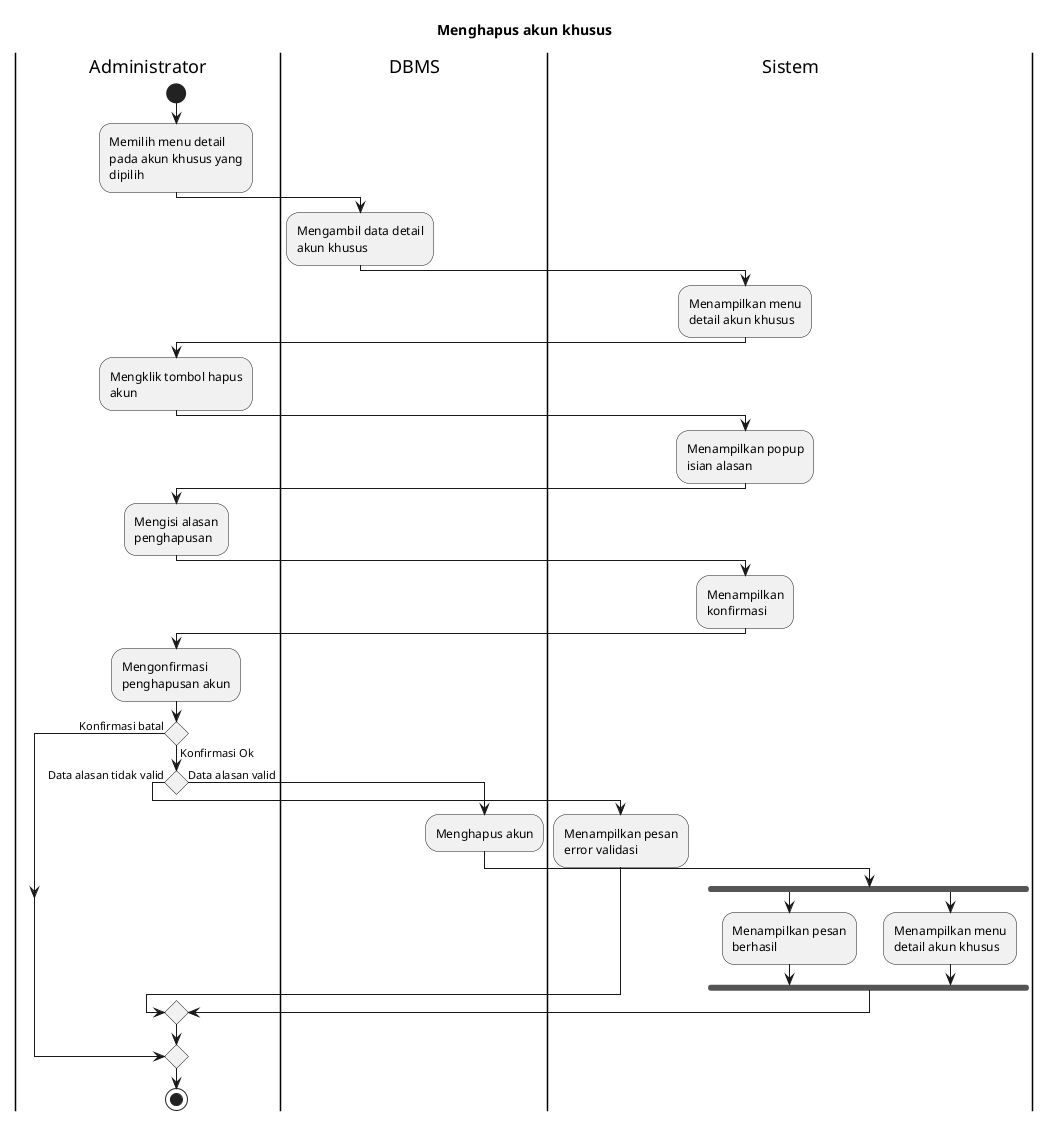 @startuml UC-MGUSER-014 - Menghapus akun khusus
skinparam wrapWidth 140

title Menghapus akun khusus

|Administrator|
start
:Memilih menu detail pada akun khusus yang dipilih;

|DBMS|
:Mengambil data detail akun khusus;

|Sistem|
:Menampilkan menu detail akun khusus;

|Administrator|
:Mengklik tombol hapus akun;

|Sistem|
:Menampilkan popup isian alasan;

|Administrator|
:Mengisi alasan penghapusan;

|Sistem|
:Menampilkan konfirmasi;

|Administrator|
:Mengonfirmasi penghapusan akun;

if () then (Konfirmasi batal)
else (Konfirmasi Ok)
  if () then (Data alasan tidak valid)
    |Sistem|
    :Menampilkan pesan error validasi;
  else (Data alasan valid)
    |DBMS|
    :Menghapus akun;

    |Sistem|
    fork
      :Menampilkan pesan berhasil;
    fork again
      :Menampilkan menu detail akun khusus;
    endfork
  endif
endif

|Administrator|
stop

@enduml